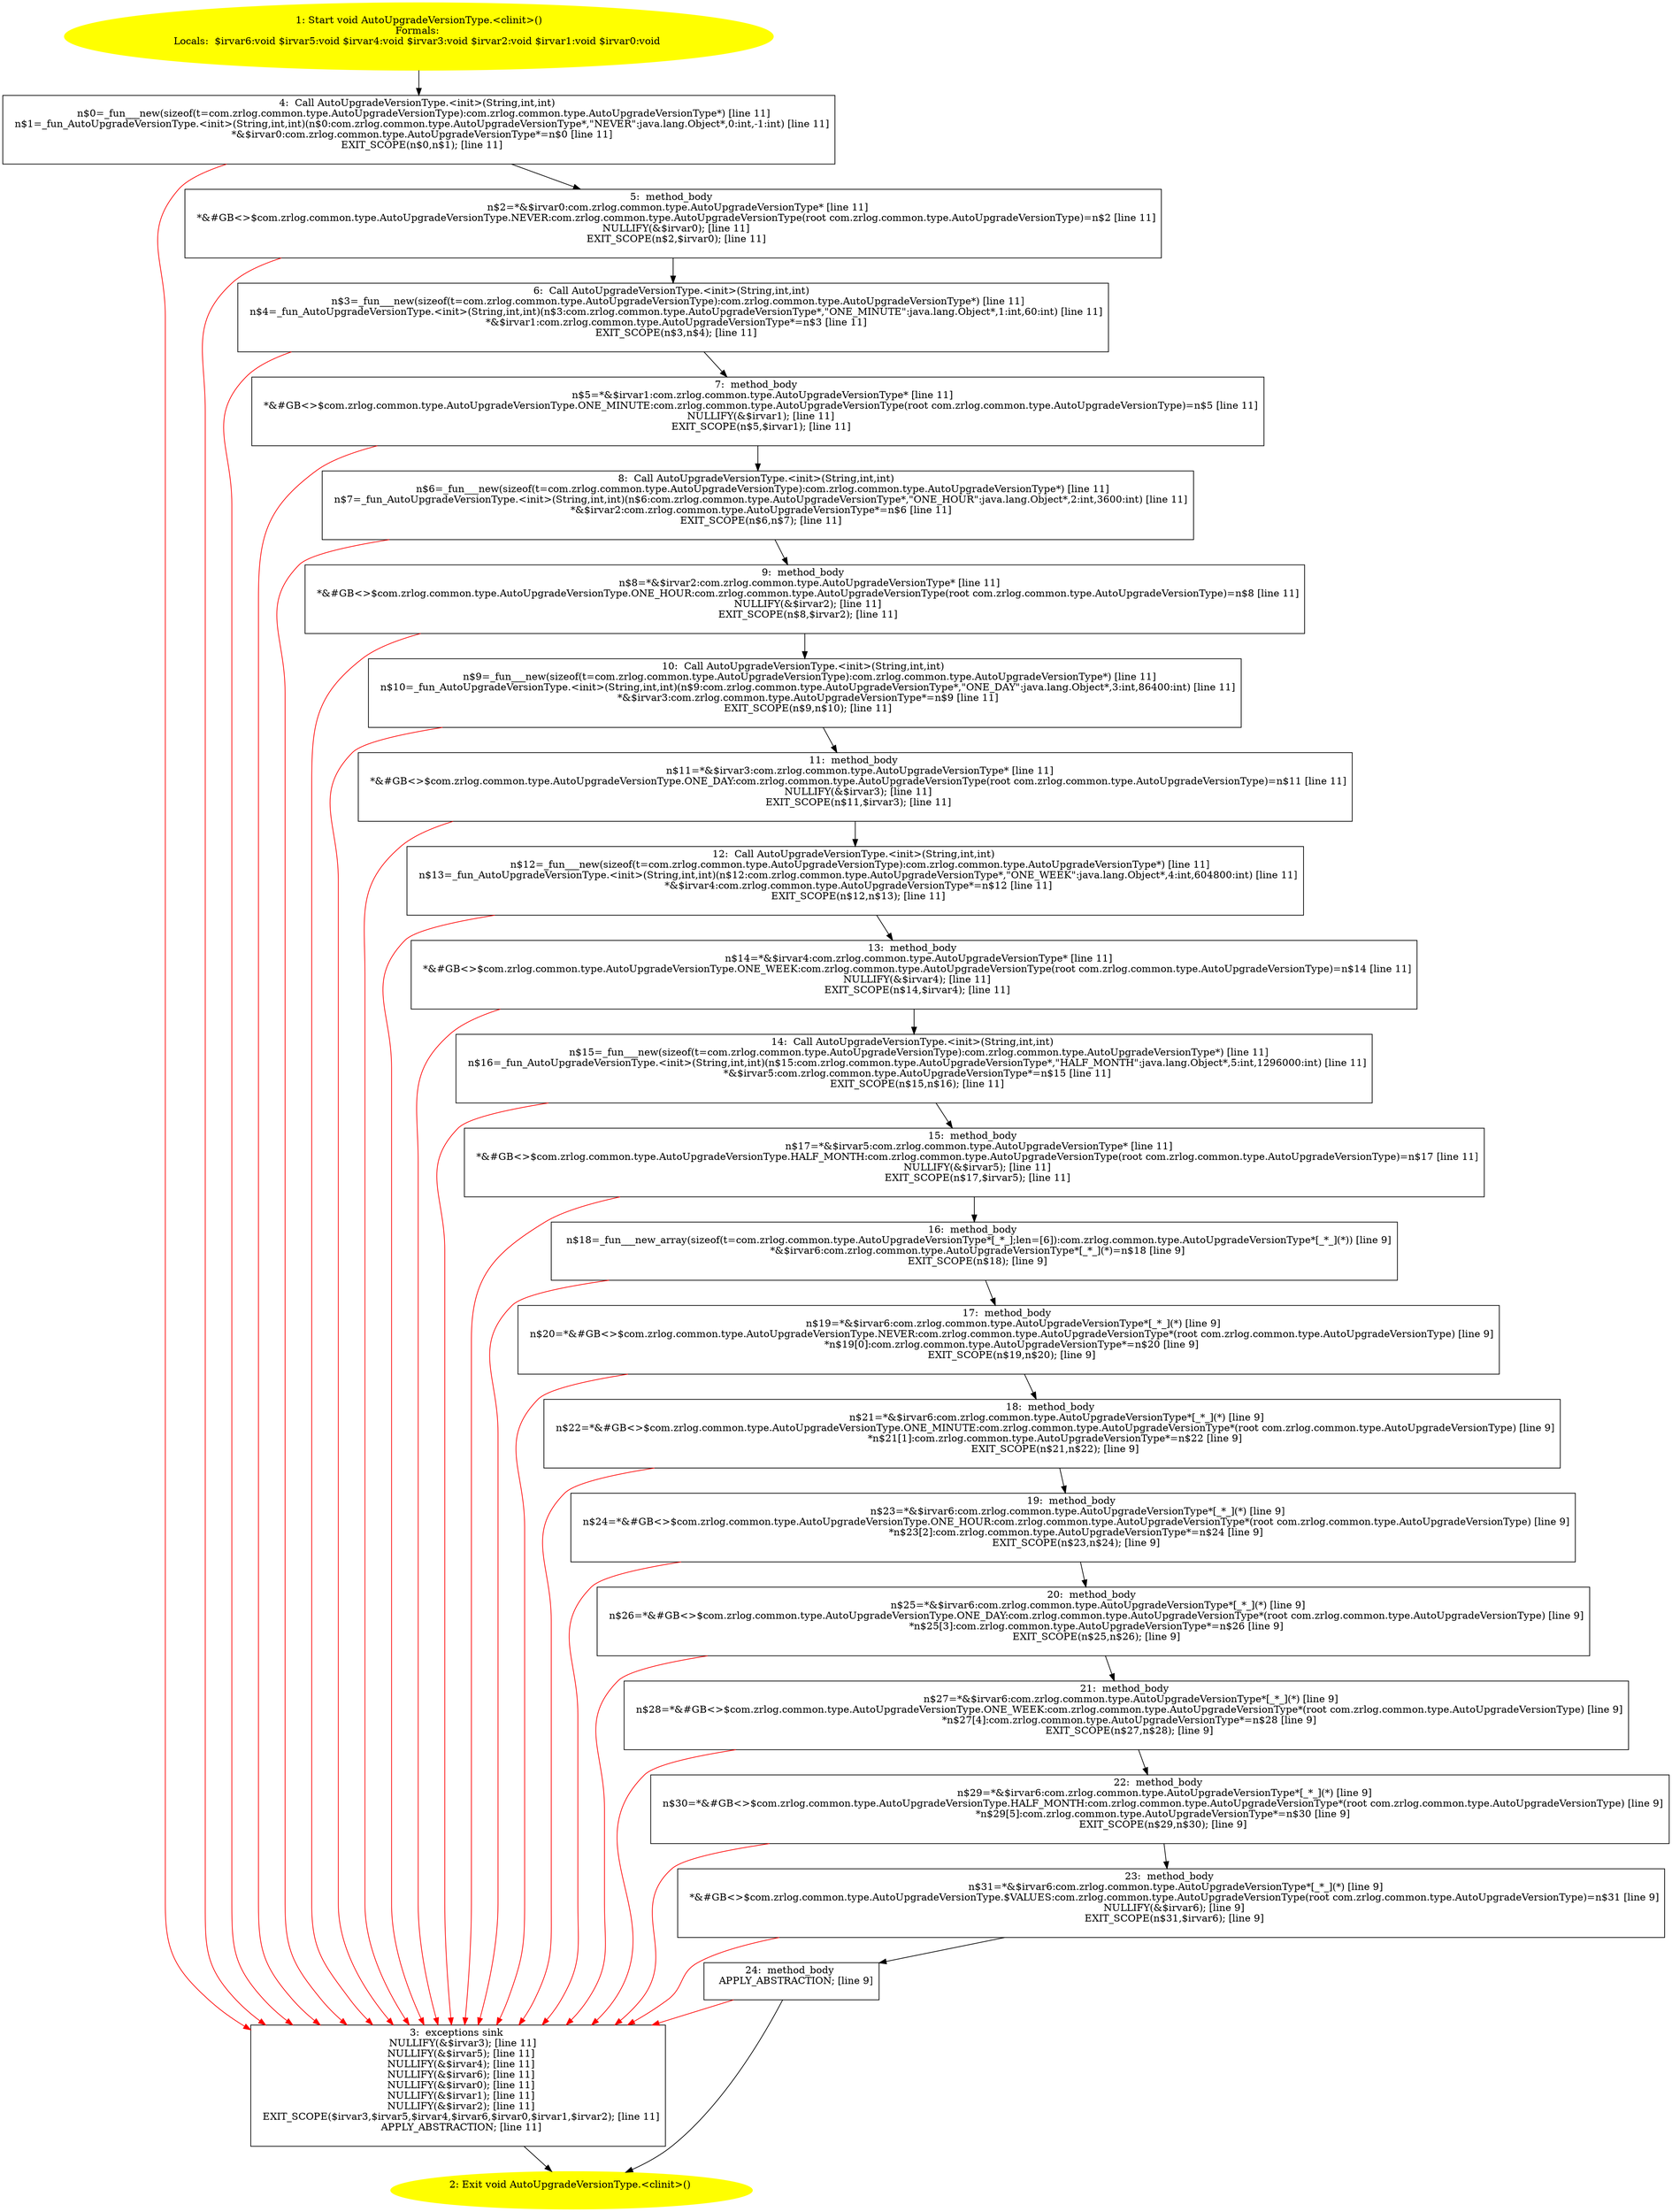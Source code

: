 /* @generated */
digraph cfg {
"com.zrlog.common.type.AutoUpgradeVersionType.<clinit>():void.e3242885f3aa59a817d3ce3871be0dee_1" [label="1: Start void AutoUpgradeVersionType.<clinit>()\nFormals: \nLocals:  $irvar6:void $irvar5:void $irvar4:void $irvar3:void $irvar2:void $irvar1:void $irvar0:void \n  " color=yellow style=filled]
	

	 "com.zrlog.common.type.AutoUpgradeVersionType.<clinit>():void.e3242885f3aa59a817d3ce3871be0dee_1" -> "com.zrlog.common.type.AutoUpgradeVersionType.<clinit>():void.e3242885f3aa59a817d3ce3871be0dee_4" ;
"com.zrlog.common.type.AutoUpgradeVersionType.<clinit>():void.e3242885f3aa59a817d3ce3871be0dee_2" [label="2: Exit void AutoUpgradeVersionType.<clinit>() \n  " color=yellow style=filled]
	

"com.zrlog.common.type.AutoUpgradeVersionType.<clinit>():void.e3242885f3aa59a817d3ce3871be0dee_3" [label="3:  exceptions sink \n   NULLIFY(&$irvar3); [line 11]\n  NULLIFY(&$irvar5); [line 11]\n  NULLIFY(&$irvar4); [line 11]\n  NULLIFY(&$irvar6); [line 11]\n  NULLIFY(&$irvar0); [line 11]\n  NULLIFY(&$irvar1); [line 11]\n  NULLIFY(&$irvar2); [line 11]\n  EXIT_SCOPE($irvar3,$irvar5,$irvar4,$irvar6,$irvar0,$irvar1,$irvar2); [line 11]\n  APPLY_ABSTRACTION; [line 11]\n " shape="box"]
	

	 "com.zrlog.common.type.AutoUpgradeVersionType.<clinit>():void.e3242885f3aa59a817d3ce3871be0dee_3" -> "com.zrlog.common.type.AutoUpgradeVersionType.<clinit>():void.e3242885f3aa59a817d3ce3871be0dee_2" ;
"com.zrlog.common.type.AutoUpgradeVersionType.<clinit>():void.e3242885f3aa59a817d3ce3871be0dee_4" [label="4:  Call AutoUpgradeVersionType.<init>(String,int,int) \n   n$0=_fun___new(sizeof(t=com.zrlog.common.type.AutoUpgradeVersionType):com.zrlog.common.type.AutoUpgradeVersionType*) [line 11]\n  n$1=_fun_AutoUpgradeVersionType.<init>(String,int,int)(n$0:com.zrlog.common.type.AutoUpgradeVersionType*,\"NEVER\":java.lang.Object*,0:int,-1:int) [line 11]\n  *&$irvar0:com.zrlog.common.type.AutoUpgradeVersionType*=n$0 [line 11]\n  EXIT_SCOPE(n$0,n$1); [line 11]\n " shape="box"]
	

	 "com.zrlog.common.type.AutoUpgradeVersionType.<clinit>():void.e3242885f3aa59a817d3ce3871be0dee_4" -> "com.zrlog.common.type.AutoUpgradeVersionType.<clinit>():void.e3242885f3aa59a817d3ce3871be0dee_5" ;
	 "com.zrlog.common.type.AutoUpgradeVersionType.<clinit>():void.e3242885f3aa59a817d3ce3871be0dee_4" -> "com.zrlog.common.type.AutoUpgradeVersionType.<clinit>():void.e3242885f3aa59a817d3ce3871be0dee_3" [color="red" ];
"com.zrlog.common.type.AutoUpgradeVersionType.<clinit>():void.e3242885f3aa59a817d3ce3871be0dee_5" [label="5:  method_body \n   n$2=*&$irvar0:com.zrlog.common.type.AutoUpgradeVersionType* [line 11]\n  *&#GB<>$com.zrlog.common.type.AutoUpgradeVersionType.NEVER:com.zrlog.common.type.AutoUpgradeVersionType(root com.zrlog.common.type.AutoUpgradeVersionType)=n$2 [line 11]\n  NULLIFY(&$irvar0); [line 11]\n  EXIT_SCOPE(n$2,$irvar0); [line 11]\n " shape="box"]
	

	 "com.zrlog.common.type.AutoUpgradeVersionType.<clinit>():void.e3242885f3aa59a817d3ce3871be0dee_5" -> "com.zrlog.common.type.AutoUpgradeVersionType.<clinit>():void.e3242885f3aa59a817d3ce3871be0dee_6" ;
	 "com.zrlog.common.type.AutoUpgradeVersionType.<clinit>():void.e3242885f3aa59a817d3ce3871be0dee_5" -> "com.zrlog.common.type.AutoUpgradeVersionType.<clinit>():void.e3242885f3aa59a817d3ce3871be0dee_3" [color="red" ];
"com.zrlog.common.type.AutoUpgradeVersionType.<clinit>():void.e3242885f3aa59a817d3ce3871be0dee_6" [label="6:  Call AutoUpgradeVersionType.<init>(String,int,int) \n   n$3=_fun___new(sizeof(t=com.zrlog.common.type.AutoUpgradeVersionType):com.zrlog.common.type.AutoUpgradeVersionType*) [line 11]\n  n$4=_fun_AutoUpgradeVersionType.<init>(String,int,int)(n$3:com.zrlog.common.type.AutoUpgradeVersionType*,\"ONE_MINUTE\":java.lang.Object*,1:int,60:int) [line 11]\n  *&$irvar1:com.zrlog.common.type.AutoUpgradeVersionType*=n$3 [line 11]\n  EXIT_SCOPE(n$3,n$4); [line 11]\n " shape="box"]
	

	 "com.zrlog.common.type.AutoUpgradeVersionType.<clinit>():void.e3242885f3aa59a817d3ce3871be0dee_6" -> "com.zrlog.common.type.AutoUpgradeVersionType.<clinit>():void.e3242885f3aa59a817d3ce3871be0dee_7" ;
	 "com.zrlog.common.type.AutoUpgradeVersionType.<clinit>():void.e3242885f3aa59a817d3ce3871be0dee_6" -> "com.zrlog.common.type.AutoUpgradeVersionType.<clinit>():void.e3242885f3aa59a817d3ce3871be0dee_3" [color="red" ];
"com.zrlog.common.type.AutoUpgradeVersionType.<clinit>():void.e3242885f3aa59a817d3ce3871be0dee_7" [label="7:  method_body \n   n$5=*&$irvar1:com.zrlog.common.type.AutoUpgradeVersionType* [line 11]\n  *&#GB<>$com.zrlog.common.type.AutoUpgradeVersionType.ONE_MINUTE:com.zrlog.common.type.AutoUpgradeVersionType(root com.zrlog.common.type.AutoUpgradeVersionType)=n$5 [line 11]\n  NULLIFY(&$irvar1); [line 11]\n  EXIT_SCOPE(n$5,$irvar1); [line 11]\n " shape="box"]
	

	 "com.zrlog.common.type.AutoUpgradeVersionType.<clinit>():void.e3242885f3aa59a817d3ce3871be0dee_7" -> "com.zrlog.common.type.AutoUpgradeVersionType.<clinit>():void.e3242885f3aa59a817d3ce3871be0dee_8" ;
	 "com.zrlog.common.type.AutoUpgradeVersionType.<clinit>():void.e3242885f3aa59a817d3ce3871be0dee_7" -> "com.zrlog.common.type.AutoUpgradeVersionType.<clinit>():void.e3242885f3aa59a817d3ce3871be0dee_3" [color="red" ];
"com.zrlog.common.type.AutoUpgradeVersionType.<clinit>():void.e3242885f3aa59a817d3ce3871be0dee_8" [label="8:  Call AutoUpgradeVersionType.<init>(String,int,int) \n   n$6=_fun___new(sizeof(t=com.zrlog.common.type.AutoUpgradeVersionType):com.zrlog.common.type.AutoUpgradeVersionType*) [line 11]\n  n$7=_fun_AutoUpgradeVersionType.<init>(String,int,int)(n$6:com.zrlog.common.type.AutoUpgradeVersionType*,\"ONE_HOUR\":java.lang.Object*,2:int,3600:int) [line 11]\n  *&$irvar2:com.zrlog.common.type.AutoUpgradeVersionType*=n$6 [line 11]\n  EXIT_SCOPE(n$6,n$7); [line 11]\n " shape="box"]
	

	 "com.zrlog.common.type.AutoUpgradeVersionType.<clinit>():void.e3242885f3aa59a817d3ce3871be0dee_8" -> "com.zrlog.common.type.AutoUpgradeVersionType.<clinit>():void.e3242885f3aa59a817d3ce3871be0dee_9" ;
	 "com.zrlog.common.type.AutoUpgradeVersionType.<clinit>():void.e3242885f3aa59a817d3ce3871be0dee_8" -> "com.zrlog.common.type.AutoUpgradeVersionType.<clinit>():void.e3242885f3aa59a817d3ce3871be0dee_3" [color="red" ];
"com.zrlog.common.type.AutoUpgradeVersionType.<clinit>():void.e3242885f3aa59a817d3ce3871be0dee_9" [label="9:  method_body \n   n$8=*&$irvar2:com.zrlog.common.type.AutoUpgradeVersionType* [line 11]\n  *&#GB<>$com.zrlog.common.type.AutoUpgradeVersionType.ONE_HOUR:com.zrlog.common.type.AutoUpgradeVersionType(root com.zrlog.common.type.AutoUpgradeVersionType)=n$8 [line 11]\n  NULLIFY(&$irvar2); [line 11]\n  EXIT_SCOPE(n$8,$irvar2); [line 11]\n " shape="box"]
	

	 "com.zrlog.common.type.AutoUpgradeVersionType.<clinit>():void.e3242885f3aa59a817d3ce3871be0dee_9" -> "com.zrlog.common.type.AutoUpgradeVersionType.<clinit>():void.e3242885f3aa59a817d3ce3871be0dee_10" ;
	 "com.zrlog.common.type.AutoUpgradeVersionType.<clinit>():void.e3242885f3aa59a817d3ce3871be0dee_9" -> "com.zrlog.common.type.AutoUpgradeVersionType.<clinit>():void.e3242885f3aa59a817d3ce3871be0dee_3" [color="red" ];
"com.zrlog.common.type.AutoUpgradeVersionType.<clinit>():void.e3242885f3aa59a817d3ce3871be0dee_10" [label="10:  Call AutoUpgradeVersionType.<init>(String,int,int) \n   n$9=_fun___new(sizeof(t=com.zrlog.common.type.AutoUpgradeVersionType):com.zrlog.common.type.AutoUpgradeVersionType*) [line 11]\n  n$10=_fun_AutoUpgradeVersionType.<init>(String,int,int)(n$9:com.zrlog.common.type.AutoUpgradeVersionType*,\"ONE_DAY\":java.lang.Object*,3:int,86400:int) [line 11]\n  *&$irvar3:com.zrlog.common.type.AutoUpgradeVersionType*=n$9 [line 11]\n  EXIT_SCOPE(n$9,n$10); [line 11]\n " shape="box"]
	

	 "com.zrlog.common.type.AutoUpgradeVersionType.<clinit>():void.e3242885f3aa59a817d3ce3871be0dee_10" -> "com.zrlog.common.type.AutoUpgradeVersionType.<clinit>():void.e3242885f3aa59a817d3ce3871be0dee_11" ;
	 "com.zrlog.common.type.AutoUpgradeVersionType.<clinit>():void.e3242885f3aa59a817d3ce3871be0dee_10" -> "com.zrlog.common.type.AutoUpgradeVersionType.<clinit>():void.e3242885f3aa59a817d3ce3871be0dee_3" [color="red" ];
"com.zrlog.common.type.AutoUpgradeVersionType.<clinit>():void.e3242885f3aa59a817d3ce3871be0dee_11" [label="11:  method_body \n   n$11=*&$irvar3:com.zrlog.common.type.AutoUpgradeVersionType* [line 11]\n  *&#GB<>$com.zrlog.common.type.AutoUpgradeVersionType.ONE_DAY:com.zrlog.common.type.AutoUpgradeVersionType(root com.zrlog.common.type.AutoUpgradeVersionType)=n$11 [line 11]\n  NULLIFY(&$irvar3); [line 11]\n  EXIT_SCOPE(n$11,$irvar3); [line 11]\n " shape="box"]
	

	 "com.zrlog.common.type.AutoUpgradeVersionType.<clinit>():void.e3242885f3aa59a817d3ce3871be0dee_11" -> "com.zrlog.common.type.AutoUpgradeVersionType.<clinit>():void.e3242885f3aa59a817d3ce3871be0dee_12" ;
	 "com.zrlog.common.type.AutoUpgradeVersionType.<clinit>():void.e3242885f3aa59a817d3ce3871be0dee_11" -> "com.zrlog.common.type.AutoUpgradeVersionType.<clinit>():void.e3242885f3aa59a817d3ce3871be0dee_3" [color="red" ];
"com.zrlog.common.type.AutoUpgradeVersionType.<clinit>():void.e3242885f3aa59a817d3ce3871be0dee_12" [label="12:  Call AutoUpgradeVersionType.<init>(String,int,int) \n   n$12=_fun___new(sizeof(t=com.zrlog.common.type.AutoUpgradeVersionType):com.zrlog.common.type.AutoUpgradeVersionType*) [line 11]\n  n$13=_fun_AutoUpgradeVersionType.<init>(String,int,int)(n$12:com.zrlog.common.type.AutoUpgradeVersionType*,\"ONE_WEEK\":java.lang.Object*,4:int,604800:int) [line 11]\n  *&$irvar4:com.zrlog.common.type.AutoUpgradeVersionType*=n$12 [line 11]\n  EXIT_SCOPE(n$12,n$13); [line 11]\n " shape="box"]
	

	 "com.zrlog.common.type.AutoUpgradeVersionType.<clinit>():void.e3242885f3aa59a817d3ce3871be0dee_12" -> "com.zrlog.common.type.AutoUpgradeVersionType.<clinit>():void.e3242885f3aa59a817d3ce3871be0dee_13" ;
	 "com.zrlog.common.type.AutoUpgradeVersionType.<clinit>():void.e3242885f3aa59a817d3ce3871be0dee_12" -> "com.zrlog.common.type.AutoUpgradeVersionType.<clinit>():void.e3242885f3aa59a817d3ce3871be0dee_3" [color="red" ];
"com.zrlog.common.type.AutoUpgradeVersionType.<clinit>():void.e3242885f3aa59a817d3ce3871be0dee_13" [label="13:  method_body \n   n$14=*&$irvar4:com.zrlog.common.type.AutoUpgradeVersionType* [line 11]\n  *&#GB<>$com.zrlog.common.type.AutoUpgradeVersionType.ONE_WEEK:com.zrlog.common.type.AutoUpgradeVersionType(root com.zrlog.common.type.AutoUpgradeVersionType)=n$14 [line 11]\n  NULLIFY(&$irvar4); [line 11]\n  EXIT_SCOPE(n$14,$irvar4); [line 11]\n " shape="box"]
	

	 "com.zrlog.common.type.AutoUpgradeVersionType.<clinit>():void.e3242885f3aa59a817d3ce3871be0dee_13" -> "com.zrlog.common.type.AutoUpgradeVersionType.<clinit>():void.e3242885f3aa59a817d3ce3871be0dee_14" ;
	 "com.zrlog.common.type.AutoUpgradeVersionType.<clinit>():void.e3242885f3aa59a817d3ce3871be0dee_13" -> "com.zrlog.common.type.AutoUpgradeVersionType.<clinit>():void.e3242885f3aa59a817d3ce3871be0dee_3" [color="red" ];
"com.zrlog.common.type.AutoUpgradeVersionType.<clinit>():void.e3242885f3aa59a817d3ce3871be0dee_14" [label="14:  Call AutoUpgradeVersionType.<init>(String,int,int) \n   n$15=_fun___new(sizeof(t=com.zrlog.common.type.AutoUpgradeVersionType):com.zrlog.common.type.AutoUpgradeVersionType*) [line 11]\n  n$16=_fun_AutoUpgradeVersionType.<init>(String,int,int)(n$15:com.zrlog.common.type.AutoUpgradeVersionType*,\"HALF_MONTH\":java.lang.Object*,5:int,1296000:int) [line 11]\n  *&$irvar5:com.zrlog.common.type.AutoUpgradeVersionType*=n$15 [line 11]\n  EXIT_SCOPE(n$15,n$16); [line 11]\n " shape="box"]
	

	 "com.zrlog.common.type.AutoUpgradeVersionType.<clinit>():void.e3242885f3aa59a817d3ce3871be0dee_14" -> "com.zrlog.common.type.AutoUpgradeVersionType.<clinit>():void.e3242885f3aa59a817d3ce3871be0dee_15" ;
	 "com.zrlog.common.type.AutoUpgradeVersionType.<clinit>():void.e3242885f3aa59a817d3ce3871be0dee_14" -> "com.zrlog.common.type.AutoUpgradeVersionType.<clinit>():void.e3242885f3aa59a817d3ce3871be0dee_3" [color="red" ];
"com.zrlog.common.type.AutoUpgradeVersionType.<clinit>():void.e3242885f3aa59a817d3ce3871be0dee_15" [label="15:  method_body \n   n$17=*&$irvar5:com.zrlog.common.type.AutoUpgradeVersionType* [line 11]\n  *&#GB<>$com.zrlog.common.type.AutoUpgradeVersionType.HALF_MONTH:com.zrlog.common.type.AutoUpgradeVersionType(root com.zrlog.common.type.AutoUpgradeVersionType)=n$17 [line 11]\n  NULLIFY(&$irvar5); [line 11]\n  EXIT_SCOPE(n$17,$irvar5); [line 11]\n " shape="box"]
	

	 "com.zrlog.common.type.AutoUpgradeVersionType.<clinit>():void.e3242885f3aa59a817d3ce3871be0dee_15" -> "com.zrlog.common.type.AutoUpgradeVersionType.<clinit>():void.e3242885f3aa59a817d3ce3871be0dee_16" ;
	 "com.zrlog.common.type.AutoUpgradeVersionType.<clinit>():void.e3242885f3aa59a817d3ce3871be0dee_15" -> "com.zrlog.common.type.AutoUpgradeVersionType.<clinit>():void.e3242885f3aa59a817d3ce3871be0dee_3" [color="red" ];
"com.zrlog.common.type.AutoUpgradeVersionType.<clinit>():void.e3242885f3aa59a817d3ce3871be0dee_16" [label="16:  method_body \n   n$18=_fun___new_array(sizeof(t=com.zrlog.common.type.AutoUpgradeVersionType*[_*_];len=[6]):com.zrlog.common.type.AutoUpgradeVersionType*[_*_](*)) [line 9]\n  *&$irvar6:com.zrlog.common.type.AutoUpgradeVersionType*[_*_](*)=n$18 [line 9]\n  EXIT_SCOPE(n$18); [line 9]\n " shape="box"]
	

	 "com.zrlog.common.type.AutoUpgradeVersionType.<clinit>():void.e3242885f3aa59a817d3ce3871be0dee_16" -> "com.zrlog.common.type.AutoUpgradeVersionType.<clinit>():void.e3242885f3aa59a817d3ce3871be0dee_17" ;
	 "com.zrlog.common.type.AutoUpgradeVersionType.<clinit>():void.e3242885f3aa59a817d3ce3871be0dee_16" -> "com.zrlog.common.type.AutoUpgradeVersionType.<clinit>():void.e3242885f3aa59a817d3ce3871be0dee_3" [color="red" ];
"com.zrlog.common.type.AutoUpgradeVersionType.<clinit>():void.e3242885f3aa59a817d3ce3871be0dee_17" [label="17:  method_body \n   n$19=*&$irvar6:com.zrlog.common.type.AutoUpgradeVersionType*[_*_](*) [line 9]\n  n$20=*&#GB<>$com.zrlog.common.type.AutoUpgradeVersionType.NEVER:com.zrlog.common.type.AutoUpgradeVersionType*(root com.zrlog.common.type.AutoUpgradeVersionType) [line 9]\n  *n$19[0]:com.zrlog.common.type.AutoUpgradeVersionType*=n$20 [line 9]\n  EXIT_SCOPE(n$19,n$20); [line 9]\n " shape="box"]
	

	 "com.zrlog.common.type.AutoUpgradeVersionType.<clinit>():void.e3242885f3aa59a817d3ce3871be0dee_17" -> "com.zrlog.common.type.AutoUpgradeVersionType.<clinit>():void.e3242885f3aa59a817d3ce3871be0dee_18" ;
	 "com.zrlog.common.type.AutoUpgradeVersionType.<clinit>():void.e3242885f3aa59a817d3ce3871be0dee_17" -> "com.zrlog.common.type.AutoUpgradeVersionType.<clinit>():void.e3242885f3aa59a817d3ce3871be0dee_3" [color="red" ];
"com.zrlog.common.type.AutoUpgradeVersionType.<clinit>():void.e3242885f3aa59a817d3ce3871be0dee_18" [label="18:  method_body \n   n$21=*&$irvar6:com.zrlog.common.type.AutoUpgradeVersionType*[_*_](*) [line 9]\n  n$22=*&#GB<>$com.zrlog.common.type.AutoUpgradeVersionType.ONE_MINUTE:com.zrlog.common.type.AutoUpgradeVersionType*(root com.zrlog.common.type.AutoUpgradeVersionType) [line 9]\n  *n$21[1]:com.zrlog.common.type.AutoUpgradeVersionType*=n$22 [line 9]\n  EXIT_SCOPE(n$21,n$22); [line 9]\n " shape="box"]
	

	 "com.zrlog.common.type.AutoUpgradeVersionType.<clinit>():void.e3242885f3aa59a817d3ce3871be0dee_18" -> "com.zrlog.common.type.AutoUpgradeVersionType.<clinit>():void.e3242885f3aa59a817d3ce3871be0dee_19" ;
	 "com.zrlog.common.type.AutoUpgradeVersionType.<clinit>():void.e3242885f3aa59a817d3ce3871be0dee_18" -> "com.zrlog.common.type.AutoUpgradeVersionType.<clinit>():void.e3242885f3aa59a817d3ce3871be0dee_3" [color="red" ];
"com.zrlog.common.type.AutoUpgradeVersionType.<clinit>():void.e3242885f3aa59a817d3ce3871be0dee_19" [label="19:  method_body \n   n$23=*&$irvar6:com.zrlog.common.type.AutoUpgradeVersionType*[_*_](*) [line 9]\n  n$24=*&#GB<>$com.zrlog.common.type.AutoUpgradeVersionType.ONE_HOUR:com.zrlog.common.type.AutoUpgradeVersionType*(root com.zrlog.common.type.AutoUpgradeVersionType) [line 9]\n  *n$23[2]:com.zrlog.common.type.AutoUpgradeVersionType*=n$24 [line 9]\n  EXIT_SCOPE(n$23,n$24); [line 9]\n " shape="box"]
	

	 "com.zrlog.common.type.AutoUpgradeVersionType.<clinit>():void.e3242885f3aa59a817d3ce3871be0dee_19" -> "com.zrlog.common.type.AutoUpgradeVersionType.<clinit>():void.e3242885f3aa59a817d3ce3871be0dee_20" ;
	 "com.zrlog.common.type.AutoUpgradeVersionType.<clinit>():void.e3242885f3aa59a817d3ce3871be0dee_19" -> "com.zrlog.common.type.AutoUpgradeVersionType.<clinit>():void.e3242885f3aa59a817d3ce3871be0dee_3" [color="red" ];
"com.zrlog.common.type.AutoUpgradeVersionType.<clinit>():void.e3242885f3aa59a817d3ce3871be0dee_20" [label="20:  method_body \n   n$25=*&$irvar6:com.zrlog.common.type.AutoUpgradeVersionType*[_*_](*) [line 9]\n  n$26=*&#GB<>$com.zrlog.common.type.AutoUpgradeVersionType.ONE_DAY:com.zrlog.common.type.AutoUpgradeVersionType*(root com.zrlog.common.type.AutoUpgradeVersionType) [line 9]\n  *n$25[3]:com.zrlog.common.type.AutoUpgradeVersionType*=n$26 [line 9]\n  EXIT_SCOPE(n$25,n$26); [line 9]\n " shape="box"]
	

	 "com.zrlog.common.type.AutoUpgradeVersionType.<clinit>():void.e3242885f3aa59a817d3ce3871be0dee_20" -> "com.zrlog.common.type.AutoUpgradeVersionType.<clinit>():void.e3242885f3aa59a817d3ce3871be0dee_21" ;
	 "com.zrlog.common.type.AutoUpgradeVersionType.<clinit>():void.e3242885f3aa59a817d3ce3871be0dee_20" -> "com.zrlog.common.type.AutoUpgradeVersionType.<clinit>():void.e3242885f3aa59a817d3ce3871be0dee_3" [color="red" ];
"com.zrlog.common.type.AutoUpgradeVersionType.<clinit>():void.e3242885f3aa59a817d3ce3871be0dee_21" [label="21:  method_body \n   n$27=*&$irvar6:com.zrlog.common.type.AutoUpgradeVersionType*[_*_](*) [line 9]\n  n$28=*&#GB<>$com.zrlog.common.type.AutoUpgradeVersionType.ONE_WEEK:com.zrlog.common.type.AutoUpgradeVersionType*(root com.zrlog.common.type.AutoUpgradeVersionType) [line 9]\n  *n$27[4]:com.zrlog.common.type.AutoUpgradeVersionType*=n$28 [line 9]\n  EXIT_SCOPE(n$27,n$28); [line 9]\n " shape="box"]
	

	 "com.zrlog.common.type.AutoUpgradeVersionType.<clinit>():void.e3242885f3aa59a817d3ce3871be0dee_21" -> "com.zrlog.common.type.AutoUpgradeVersionType.<clinit>():void.e3242885f3aa59a817d3ce3871be0dee_22" ;
	 "com.zrlog.common.type.AutoUpgradeVersionType.<clinit>():void.e3242885f3aa59a817d3ce3871be0dee_21" -> "com.zrlog.common.type.AutoUpgradeVersionType.<clinit>():void.e3242885f3aa59a817d3ce3871be0dee_3" [color="red" ];
"com.zrlog.common.type.AutoUpgradeVersionType.<clinit>():void.e3242885f3aa59a817d3ce3871be0dee_22" [label="22:  method_body \n   n$29=*&$irvar6:com.zrlog.common.type.AutoUpgradeVersionType*[_*_](*) [line 9]\n  n$30=*&#GB<>$com.zrlog.common.type.AutoUpgradeVersionType.HALF_MONTH:com.zrlog.common.type.AutoUpgradeVersionType*(root com.zrlog.common.type.AutoUpgradeVersionType) [line 9]\n  *n$29[5]:com.zrlog.common.type.AutoUpgradeVersionType*=n$30 [line 9]\n  EXIT_SCOPE(n$29,n$30); [line 9]\n " shape="box"]
	

	 "com.zrlog.common.type.AutoUpgradeVersionType.<clinit>():void.e3242885f3aa59a817d3ce3871be0dee_22" -> "com.zrlog.common.type.AutoUpgradeVersionType.<clinit>():void.e3242885f3aa59a817d3ce3871be0dee_23" ;
	 "com.zrlog.common.type.AutoUpgradeVersionType.<clinit>():void.e3242885f3aa59a817d3ce3871be0dee_22" -> "com.zrlog.common.type.AutoUpgradeVersionType.<clinit>():void.e3242885f3aa59a817d3ce3871be0dee_3" [color="red" ];
"com.zrlog.common.type.AutoUpgradeVersionType.<clinit>():void.e3242885f3aa59a817d3ce3871be0dee_23" [label="23:  method_body \n   n$31=*&$irvar6:com.zrlog.common.type.AutoUpgradeVersionType*[_*_](*) [line 9]\n  *&#GB<>$com.zrlog.common.type.AutoUpgradeVersionType.$VALUES:com.zrlog.common.type.AutoUpgradeVersionType(root com.zrlog.common.type.AutoUpgradeVersionType)=n$31 [line 9]\n  NULLIFY(&$irvar6); [line 9]\n  EXIT_SCOPE(n$31,$irvar6); [line 9]\n " shape="box"]
	

	 "com.zrlog.common.type.AutoUpgradeVersionType.<clinit>():void.e3242885f3aa59a817d3ce3871be0dee_23" -> "com.zrlog.common.type.AutoUpgradeVersionType.<clinit>():void.e3242885f3aa59a817d3ce3871be0dee_24" ;
	 "com.zrlog.common.type.AutoUpgradeVersionType.<clinit>():void.e3242885f3aa59a817d3ce3871be0dee_23" -> "com.zrlog.common.type.AutoUpgradeVersionType.<clinit>():void.e3242885f3aa59a817d3ce3871be0dee_3" [color="red" ];
"com.zrlog.common.type.AutoUpgradeVersionType.<clinit>():void.e3242885f3aa59a817d3ce3871be0dee_24" [label="24:  method_body \n   APPLY_ABSTRACTION; [line 9]\n " shape="box"]
	

	 "com.zrlog.common.type.AutoUpgradeVersionType.<clinit>():void.e3242885f3aa59a817d3ce3871be0dee_24" -> "com.zrlog.common.type.AutoUpgradeVersionType.<clinit>():void.e3242885f3aa59a817d3ce3871be0dee_2" ;
	 "com.zrlog.common.type.AutoUpgradeVersionType.<clinit>():void.e3242885f3aa59a817d3ce3871be0dee_24" -> "com.zrlog.common.type.AutoUpgradeVersionType.<clinit>():void.e3242885f3aa59a817d3ce3871be0dee_3" [color="red" ];
}
